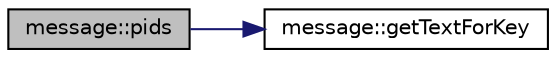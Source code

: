 digraph "message::pids"
{
 // LATEX_PDF_SIZE
  edge [fontname="Helvetica",fontsize="10",labelfontname="Helvetica",labelfontsize="10"];
  node [fontname="Helvetica",fontsize="10",shape=record];
  rankdir="LR";
  Node1 [label="message::pids",height=0.2,width=0.4,color="black", fillcolor="grey75", style="filled", fontcolor="black",tooltip="Construct the string to be sent, associated to setting the pid values."];
  Node1 -> Node2 [color="midnightblue",fontsize="10",style="solid",fontname="Helvetica"];
  Node2 [label="message::getTextForKey",height=0.2,width=0.4,color="black", fillcolor="white", style="filled",URL="$namespacemessage.html#a2b7f2fb9e7953edc47be10c48ed220bd",tooltip="Provide the cmd key associated to an action."];
}
